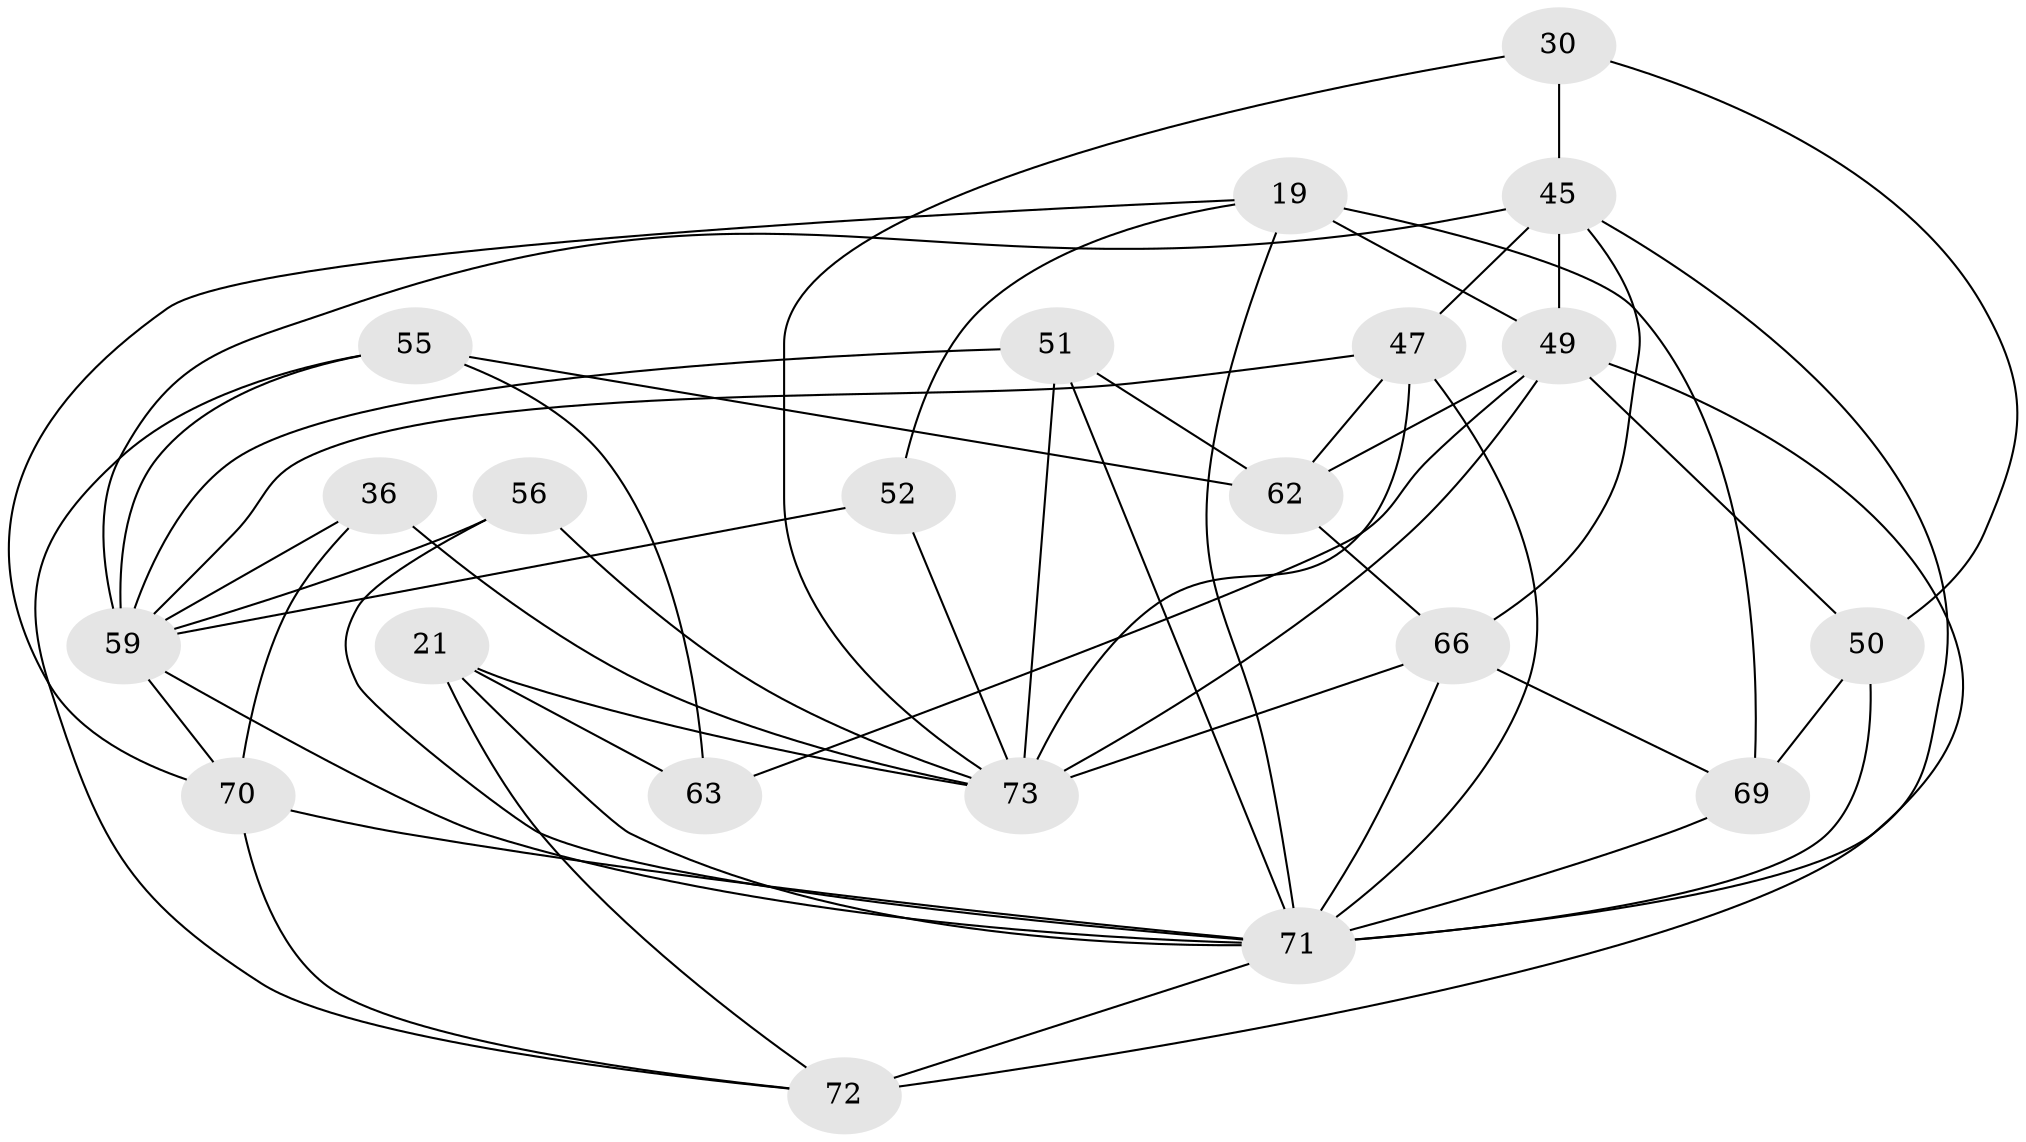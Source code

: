 // original degree distribution, {4: 1.0}
// Generated by graph-tools (version 1.1) at 2025/03/03/04/25 22:03:01]
// undirected, 21 vertices, 54 edges
graph export_dot {
graph [start="1"]
  node [color=gray90,style=filled];
  19 [super="+11"];
  21 [super="+2"];
  30 [super="+4"];
  36 [super="+7"];
  45 [super="+32"];
  47 [super="+40"];
  49 [super="+9+12+25"];
  50 [super="+39"];
  51 [super="+43"];
  52;
  55 [super="+35"];
  56 [super="+23"];
  59 [super="+27+31+44"];
  62 [super="+58+60"];
  63;
  66 [super="+65+29"];
  69 [super="+28"];
  70 [super="+20+53"];
  71 [super="+67+68+48"];
  72 [super="+10+57"];
  73 [super="+34+64"];
  19 -- 69 [weight=2];
  19 -- 49 [weight=2];
  19 -- 52;
  19 -- 70;
  19 -- 71 [weight=2];
  21 -- 63 [weight=2];
  21 -- 71 [weight=2];
  21 -- 73;
  21 -- 72;
  30 -- 50 [weight=2];
  30 -- 45 [weight=2];
  30 -- 73 [weight=2];
  36 -- 70 [weight=2];
  36 -- 73;
  36 -- 59 [weight=3];
  45 -- 49 [weight=2];
  45 -- 47;
  45 -- 66;
  45 -- 71;
  45 -- 59;
  47 -- 62 [weight=2];
  47 -- 73;
  47 -- 59;
  47 -- 71 [weight=3];
  49 -- 72;
  49 -- 63;
  49 -- 50;
  49 -- 73 [weight=2];
  49 -- 62;
  50 -- 69;
  50 -- 71 [weight=2];
  51 -- 62 [weight=3];
  51 -- 59;
  51 -- 73 [weight=2];
  51 -- 71 [weight=2];
  52 -- 59 [weight=2];
  52 -- 73;
  55 -- 72;
  55 -- 62 [weight=2];
  55 -- 63;
  55 -- 59 [weight=2];
  56 -- 73;
  56 -- 59 [weight=4];
  56 -- 71;
  59 -- 70;
  59 -- 71 [weight=3];
  62 -- 66 [weight=2];
  66 -- 69 [weight=2];
  66 -- 73 [weight=3];
  66 -- 71 [weight=4];
  69 -- 71;
  70 -- 72;
  70 -- 71 [weight=3];
  71 -- 72 [weight=2];
}
